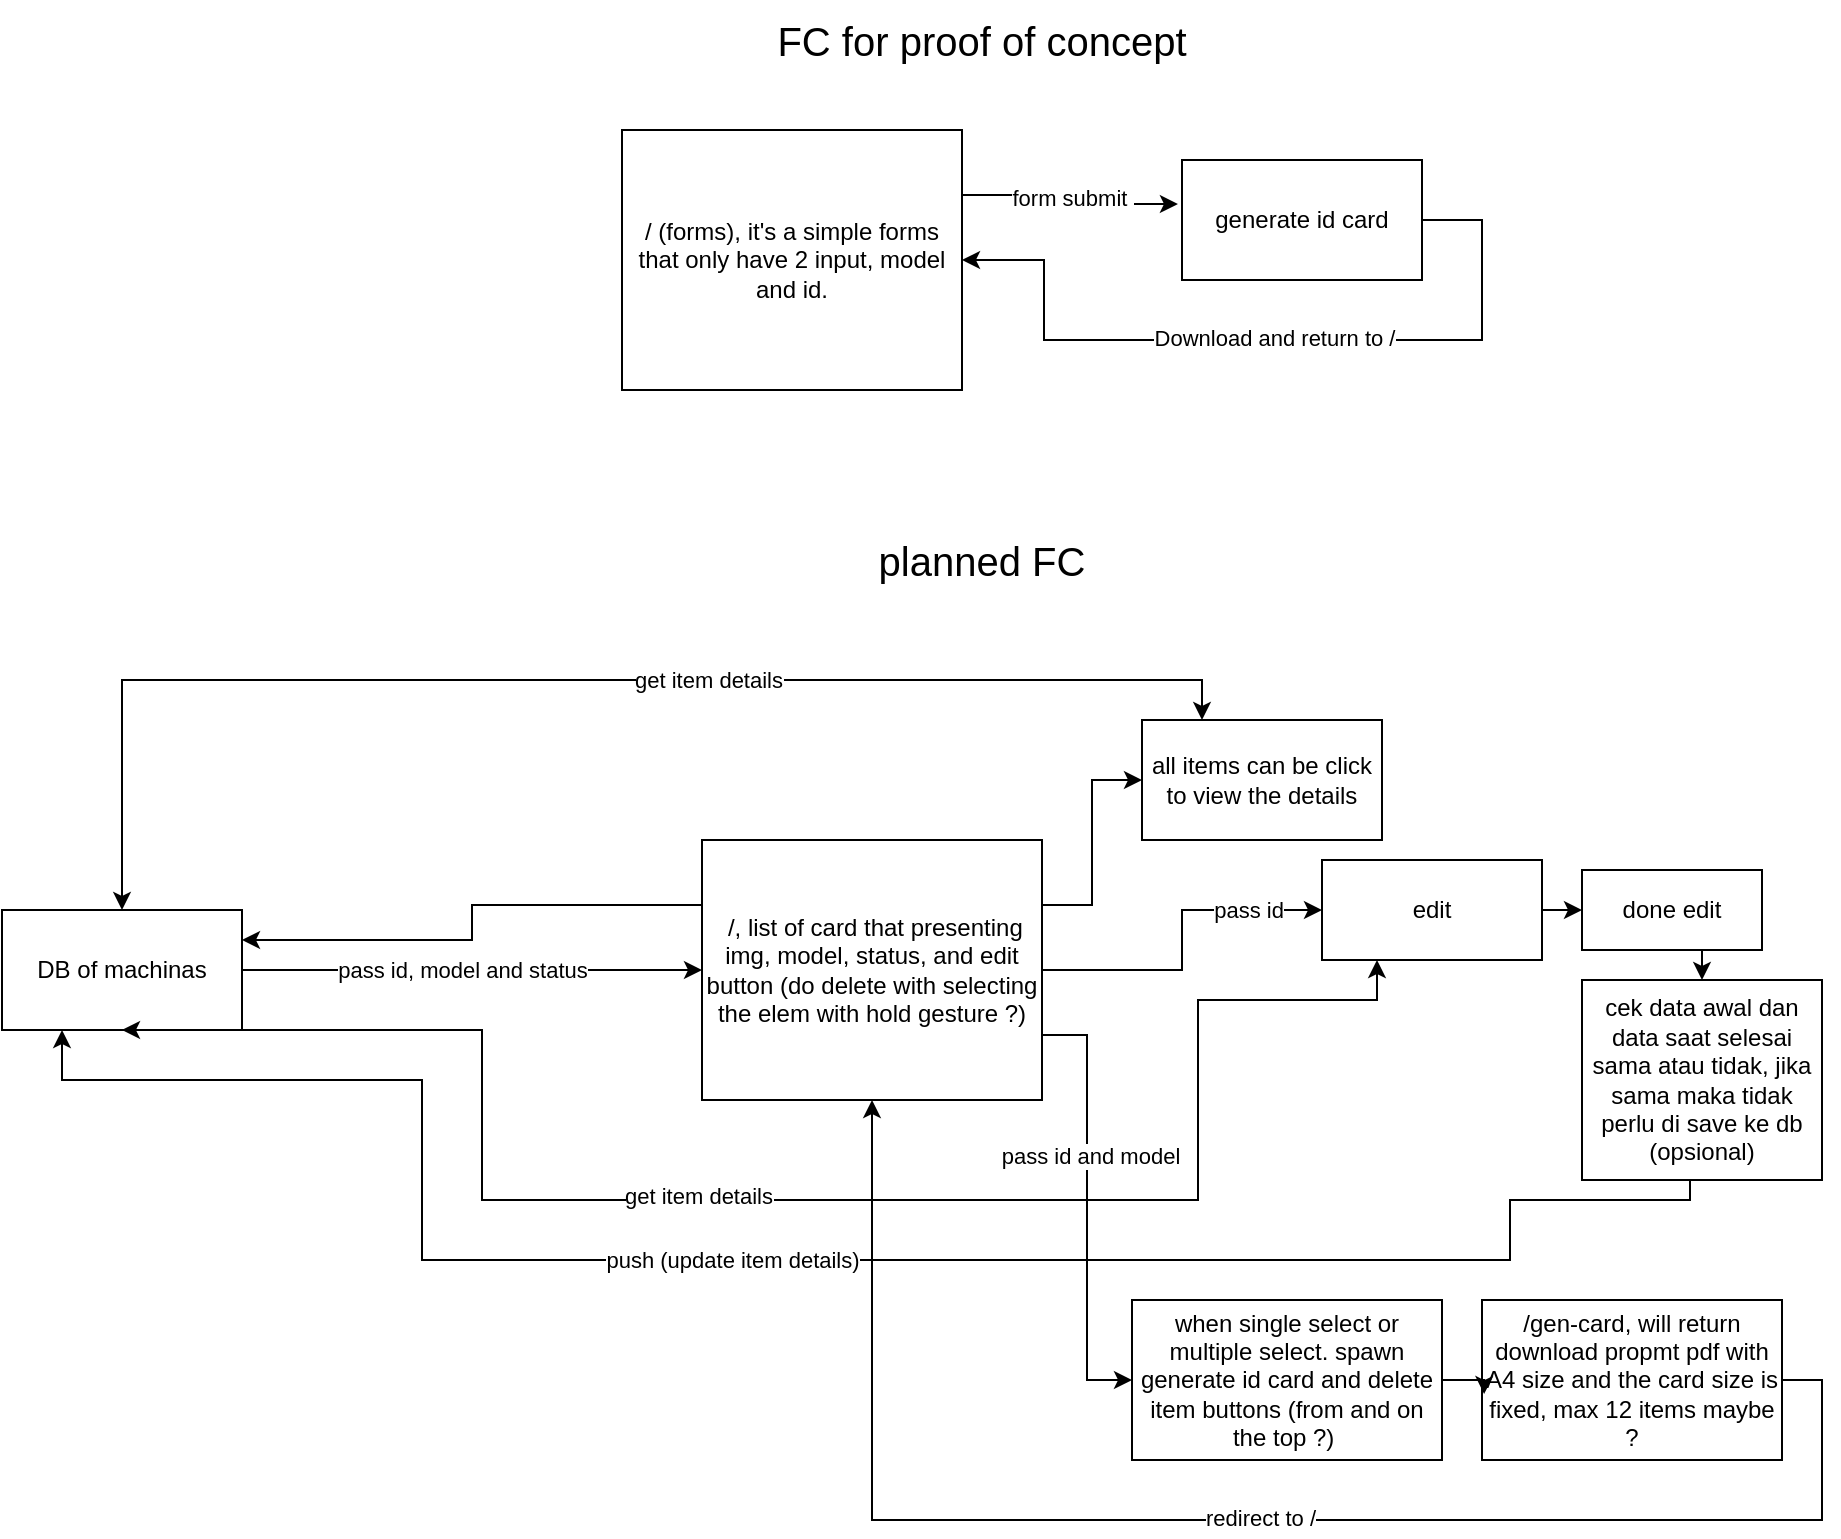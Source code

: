 <mxfile version="24.7.6">
  <diagram name="Page-1" id="52a04d89-c75d-2922-d76d-85b35f80e030">
    <mxGraphModel dx="1397" dy="768" grid="1" gridSize="10" guides="1" tooltips="1" connect="1" arrows="1" fold="1" page="1" pageScale="1" pageWidth="1100" pageHeight="850" background="none" math="0" shadow="0">
      <root>
        <mxCell id="0" />
        <mxCell id="1" parent="0" />
        <mxCell id="j2VeNZZgho7HhLa_vhQd-6" value="/ (forms), it&#39;s a simple forms that only have 2 input, model and id." style="rounded=0;whiteSpace=wrap;html=1;" vertex="1" parent="1">
          <mxGeometry x="400" y="175" width="170" height="130" as="geometry" />
        </mxCell>
        <mxCell id="j2VeNZZgho7HhLa_vhQd-20" style="edgeStyle=orthogonalEdgeStyle;rounded=0;orthogonalLoop=1;jettySize=auto;html=1;" edge="1" parent="1" source="j2VeNZZgho7HhLa_vhQd-13" target="j2VeNZZgho7HhLa_vhQd-6">
          <mxGeometry relative="1" as="geometry">
            <mxPoint x="610" y="290" as="targetPoint" />
            <Array as="points">
              <mxPoint x="830" y="280" />
              <mxPoint x="611" y="280" />
              <mxPoint x="611" y="240" />
            </Array>
          </mxGeometry>
        </mxCell>
        <mxCell id="j2VeNZZgho7HhLa_vhQd-21" value="Download and return to /" style="edgeLabel;html=1;align=center;verticalAlign=middle;resizable=0;points=[];" vertex="1" connectable="0" parent="j2VeNZZgho7HhLa_vhQd-20">
          <mxGeometry x="-0.006" y="-1" relative="1" as="geometry">
            <mxPoint as="offset" />
          </mxGeometry>
        </mxCell>
        <mxCell id="j2VeNZZgho7HhLa_vhQd-13" value="generate id card" style="rounded=0;whiteSpace=wrap;html=1;" vertex="1" parent="1">
          <mxGeometry x="680" y="190" width="120" height="60" as="geometry" />
        </mxCell>
        <mxCell id="j2VeNZZgho7HhLa_vhQd-14" style="edgeStyle=orthogonalEdgeStyle;rounded=0;orthogonalLoop=1;jettySize=auto;html=1;exitX=1;exitY=0.25;exitDx=0;exitDy=0;entryX=-0.017;entryY=0.367;entryDx=0;entryDy=0;entryPerimeter=0;" edge="1" parent="1" source="j2VeNZZgho7HhLa_vhQd-6" target="j2VeNZZgho7HhLa_vhQd-13">
          <mxGeometry relative="1" as="geometry" />
        </mxCell>
        <mxCell id="j2VeNZZgho7HhLa_vhQd-16" value="form submit&amp;nbsp;" style="edgeLabel;html=1;align=center;verticalAlign=middle;resizable=0;points=[];" vertex="1" connectable="0" parent="j2VeNZZgho7HhLa_vhQd-14">
          <mxGeometry x="-0.035" relative="1" as="geometry">
            <mxPoint y="1" as="offset" />
          </mxGeometry>
        </mxCell>
        <mxCell id="j2VeNZZgho7HhLa_vhQd-19" value="FC for proof of concept" style="text;html=1;align=center;verticalAlign=middle;whiteSpace=wrap;rounded=0;fontSize=20;" vertex="1" parent="1">
          <mxGeometry x="460" y="110" width="240" height="40" as="geometry" />
        </mxCell>
        <mxCell id="j2VeNZZgho7HhLa_vhQd-22" value="planned FC" style="text;html=1;align=center;verticalAlign=middle;whiteSpace=wrap;rounded=0;fontSize=20;" vertex="1" parent="1">
          <mxGeometry x="460" y="370" width="240" height="40" as="geometry" />
        </mxCell>
        <mxCell id="j2VeNZZgho7HhLa_vhQd-31" style="edgeStyle=orthogonalEdgeStyle;rounded=0;orthogonalLoop=1;jettySize=auto;html=1;exitX=1;exitY=0.5;exitDx=0;exitDy=0;entryX=0;entryY=0.5;entryDx=0;entryDy=0;" edge="1" parent="1" source="j2VeNZZgho7HhLa_vhQd-23" target="j2VeNZZgho7HhLa_vhQd-24">
          <mxGeometry relative="1" as="geometry" />
        </mxCell>
        <mxCell id="j2VeNZZgho7HhLa_vhQd-61" value="pass id, model and status" style="edgeLabel;html=1;align=center;verticalAlign=middle;resizable=0;points=[];" vertex="1" connectable="0" parent="j2VeNZZgho7HhLa_vhQd-31">
          <mxGeometry x="-0.508" y="-3" relative="1" as="geometry">
            <mxPoint x="53" y="-3" as="offset" />
          </mxGeometry>
        </mxCell>
        <mxCell id="j2VeNZZgho7HhLa_vhQd-36" value="get item details" style="edgeStyle=orthogonalEdgeStyle;rounded=0;orthogonalLoop=1;jettySize=auto;html=1;exitX=0.5;exitY=0;exitDx=0;exitDy=0;entryX=0.25;entryY=0;entryDx=0;entryDy=0;startArrow=classic;startFill=1;" edge="1" parent="1" source="j2VeNZZgho7HhLa_vhQd-23" target="j2VeNZZgho7HhLa_vhQd-28">
          <mxGeometry x="0.208" relative="1" as="geometry">
            <mxPoint as="offset" />
          </mxGeometry>
        </mxCell>
        <mxCell id="j2VeNZZgho7HhLa_vhQd-23" value="DB of machinas" style="rounded=0;whiteSpace=wrap;html=1;" vertex="1" parent="1">
          <mxGeometry x="90" y="565" width="120" height="60" as="geometry" />
        </mxCell>
        <mxCell id="j2VeNZZgho7HhLa_vhQd-29" style="edgeStyle=orthogonalEdgeStyle;rounded=0;orthogonalLoop=1;jettySize=auto;html=1;exitX=1;exitY=0.25;exitDx=0;exitDy=0;entryX=0;entryY=0.5;entryDx=0;entryDy=0;" edge="1" parent="1" source="j2VeNZZgho7HhLa_vhQd-24" target="j2VeNZZgho7HhLa_vhQd-28">
          <mxGeometry relative="1" as="geometry" />
        </mxCell>
        <mxCell id="j2VeNZZgho7HhLa_vhQd-30" style="edgeStyle=orthogonalEdgeStyle;rounded=0;orthogonalLoop=1;jettySize=auto;html=1;exitX=0;exitY=0.25;exitDx=0;exitDy=0;entryX=1;entryY=0.25;entryDx=0;entryDy=0;" edge="1" parent="1" source="j2VeNZZgho7HhLa_vhQd-24" target="j2VeNZZgho7HhLa_vhQd-23">
          <mxGeometry relative="1" as="geometry" />
        </mxCell>
        <mxCell id="j2VeNZZgho7HhLa_vhQd-33" style="edgeStyle=orthogonalEdgeStyle;rounded=0;orthogonalLoop=1;jettySize=auto;html=1;exitX=1;exitY=0.5;exitDx=0;exitDy=0;entryX=0;entryY=0.5;entryDx=0;entryDy=0;" edge="1" parent="1" source="j2VeNZZgho7HhLa_vhQd-24" target="j2VeNZZgho7HhLa_vhQd-32">
          <mxGeometry relative="1" as="geometry" />
        </mxCell>
        <mxCell id="j2VeNZZgho7HhLa_vhQd-59" value="pass id" style="edgeLabel;html=1;align=center;verticalAlign=middle;resizable=0;points=[];" vertex="1" connectable="0" parent="j2VeNZZgho7HhLa_vhQd-33">
          <mxGeometry x="0.565" relative="1" as="geometry">
            <mxPoint as="offset" />
          </mxGeometry>
        </mxCell>
        <mxCell id="j2VeNZZgho7HhLa_vhQd-53" style="edgeStyle=orthogonalEdgeStyle;rounded=0;orthogonalLoop=1;jettySize=auto;html=1;exitX=1;exitY=0.75;exitDx=0;exitDy=0;entryX=0;entryY=0.5;entryDx=0;entryDy=0;" edge="1" parent="1" source="j2VeNZZgho7HhLa_vhQd-24" target="j2VeNZZgho7HhLa_vhQd-52">
          <mxGeometry relative="1" as="geometry" />
        </mxCell>
        <mxCell id="j2VeNZZgho7HhLa_vhQd-60" value="pass id and model" style="edgeLabel;html=1;align=center;verticalAlign=middle;resizable=0;points=[];" vertex="1" connectable="0" parent="j2VeNZZgho7HhLa_vhQd-53">
          <mxGeometry x="-0.237" y="1" relative="1" as="geometry">
            <mxPoint as="offset" />
          </mxGeometry>
        </mxCell>
        <mxCell id="j2VeNZZgho7HhLa_vhQd-24" value="&amp;nbsp;/, list of card that presenting img, model, status, and edit button (do delete with selecting the elem with hold gesture ?)" style="rounded=0;whiteSpace=wrap;html=1;" vertex="1" parent="1">
          <mxGeometry x="440" y="530" width="170" height="130" as="geometry" />
        </mxCell>
        <mxCell id="j2VeNZZgho7HhLa_vhQd-28" value="all items can be click to view the details" style="rounded=0;whiteSpace=wrap;html=1;" vertex="1" parent="1">
          <mxGeometry x="660" y="470" width="120" height="60" as="geometry" />
        </mxCell>
        <mxCell id="j2VeNZZgho7HhLa_vhQd-43" style="edgeStyle=orthogonalEdgeStyle;rounded=0;orthogonalLoop=1;jettySize=auto;html=1;exitX=0.25;exitY=1;exitDx=0;exitDy=0;entryX=0.5;entryY=1;entryDx=0;entryDy=0;strokeColor=default;curved=0;endArrow=classic;endFill=1;flowAnimation=0;startArrow=classic;startFill=1;" edge="1" parent="1" source="j2VeNZZgho7HhLa_vhQd-32" target="j2VeNZZgho7HhLa_vhQd-23">
          <mxGeometry relative="1" as="geometry">
            <Array as="points">
              <mxPoint x="778" y="610" />
              <mxPoint x="688" y="610" />
              <mxPoint x="688" y="710" />
              <mxPoint x="330" y="710" />
            </Array>
          </mxGeometry>
        </mxCell>
        <mxCell id="j2VeNZZgho7HhLa_vhQd-44" value="get item details" style="edgeLabel;html=1;align=center;verticalAlign=middle;resizable=0;points=[];" vertex="1" connectable="0" parent="j2VeNZZgho7HhLa_vhQd-43">
          <mxGeometry x="-0.001" y="-2" relative="1" as="geometry">
            <mxPoint x="-44" as="offset" />
          </mxGeometry>
        </mxCell>
        <mxCell id="j2VeNZZgho7HhLa_vhQd-47" style="edgeStyle=orthogonalEdgeStyle;rounded=0;orthogonalLoop=1;jettySize=auto;html=1;exitX=1;exitY=0.5;exitDx=0;exitDy=0;entryX=0;entryY=0.5;entryDx=0;entryDy=0;" edge="1" parent="1" source="j2VeNZZgho7HhLa_vhQd-32" target="j2VeNZZgho7HhLa_vhQd-46">
          <mxGeometry relative="1" as="geometry" />
        </mxCell>
        <mxCell id="j2VeNZZgho7HhLa_vhQd-32" value="edit" style="rounded=0;whiteSpace=wrap;html=1;" vertex="1" parent="1">
          <mxGeometry x="750" y="540" width="110" height="50" as="geometry" />
        </mxCell>
        <mxCell id="j2VeNZZgho7HhLa_vhQd-49" style="edgeStyle=orthogonalEdgeStyle;rounded=0;orthogonalLoop=1;jettySize=auto;html=1;exitX=0.5;exitY=1;exitDx=0;exitDy=0;entryX=0.5;entryY=0;entryDx=0;entryDy=0;" edge="1" parent="1" source="j2VeNZZgho7HhLa_vhQd-46" target="j2VeNZZgho7HhLa_vhQd-48">
          <mxGeometry relative="1" as="geometry" />
        </mxCell>
        <mxCell id="j2VeNZZgho7HhLa_vhQd-46" value="done edit" style="rounded=0;whiteSpace=wrap;html=1;" vertex="1" parent="1">
          <mxGeometry x="880" y="545" width="90" height="40" as="geometry" />
        </mxCell>
        <mxCell id="j2VeNZZgho7HhLa_vhQd-50" style="edgeStyle=orthogonalEdgeStyle;rounded=0;orthogonalLoop=1;jettySize=auto;html=1;exitX=0.45;exitY=0.99;exitDx=0;exitDy=0;entryX=0.25;entryY=1;entryDx=0;entryDy=0;exitPerimeter=0;" edge="1" parent="1" source="j2VeNZZgho7HhLa_vhQd-48" target="j2VeNZZgho7HhLa_vhQd-23">
          <mxGeometry relative="1" as="geometry">
            <Array as="points">
              <mxPoint x="934" y="710" />
              <mxPoint x="844" y="710" />
              <mxPoint x="844" y="740" />
              <mxPoint x="300" y="740" />
              <mxPoint x="300" y="650" />
              <mxPoint x="120" y="650" />
            </Array>
          </mxGeometry>
        </mxCell>
        <mxCell id="j2VeNZZgho7HhLa_vhQd-51" value="push (update item details)" style="edgeLabel;html=1;align=center;verticalAlign=middle;resizable=0;points=[];" vertex="1" connectable="0" parent="j2VeNZZgho7HhLa_vhQd-50">
          <mxGeometry x="-0.021" y="1" relative="1" as="geometry">
            <mxPoint x="-45" y="-1" as="offset" />
          </mxGeometry>
        </mxCell>
        <mxCell id="j2VeNZZgho7HhLa_vhQd-48" value="cek data awal dan data saat selesai sama atau tidak, jika sama maka tidak perlu di save ke db (opsional)" style="rounded=0;whiteSpace=wrap;html=1;" vertex="1" parent="1">
          <mxGeometry x="880" y="600" width="120" height="100" as="geometry" />
        </mxCell>
        <mxCell id="j2VeNZZgho7HhLa_vhQd-52" value="when single select or multiple select. spawn generate id card and delete item buttons (from and on the top ?)&amp;nbsp;" style="rounded=0;whiteSpace=wrap;html=1;" vertex="1" parent="1">
          <mxGeometry x="655" y="760" width="155" height="80" as="geometry" />
        </mxCell>
        <mxCell id="j2VeNZZgho7HhLa_vhQd-57" style="edgeStyle=orthogonalEdgeStyle;rounded=0;orthogonalLoop=1;jettySize=auto;html=1;exitX=1;exitY=0.5;exitDx=0;exitDy=0;entryX=0.5;entryY=1;entryDx=0;entryDy=0;" edge="1" parent="1" source="j2VeNZZgho7HhLa_vhQd-54" target="j2VeNZZgho7HhLa_vhQd-24">
          <mxGeometry relative="1" as="geometry">
            <Array as="points">
              <mxPoint x="1000" y="800" />
              <mxPoint x="1000" y="870" />
              <mxPoint x="525" y="870" />
            </Array>
          </mxGeometry>
        </mxCell>
        <mxCell id="j2VeNZZgho7HhLa_vhQd-58" value="redirect to /" style="edgeLabel;html=1;align=center;verticalAlign=middle;resizable=0;points=[];" vertex="1" connectable="0" parent="j2VeNZZgho7HhLa_vhQd-57">
          <mxGeometry x="-0.043" y="-1" relative="1" as="geometry">
            <mxPoint as="offset" />
          </mxGeometry>
        </mxCell>
        <mxCell id="j2VeNZZgho7HhLa_vhQd-54" value="/gen-card, will return download propmt pdf with A4 size and the card size is fixed, max 12 items maybe ?" style="rounded=0;whiteSpace=wrap;html=1;" vertex="1" parent="1">
          <mxGeometry x="830" y="760" width="150" height="80" as="geometry" />
        </mxCell>
        <mxCell id="j2VeNZZgho7HhLa_vhQd-55" style="edgeStyle=orthogonalEdgeStyle;rounded=0;orthogonalLoop=1;jettySize=auto;html=1;exitX=1;exitY=0.5;exitDx=0;exitDy=0;entryX=0.007;entryY=0.588;entryDx=0;entryDy=0;entryPerimeter=0;" edge="1" parent="1" source="j2VeNZZgho7HhLa_vhQd-52" target="j2VeNZZgho7HhLa_vhQd-54">
          <mxGeometry relative="1" as="geometry" />
        </mxCell>
      </root>
    </mxGraphModel>
  </diagram>
</mxfile>
